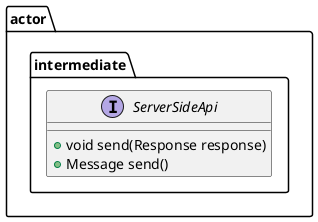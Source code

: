 @startuml
'https://plantuml.com/class-diagram

interface actor.intermediate.ServerSideApi{
    + void send(Response response)
    + Message send()
}

@enduml